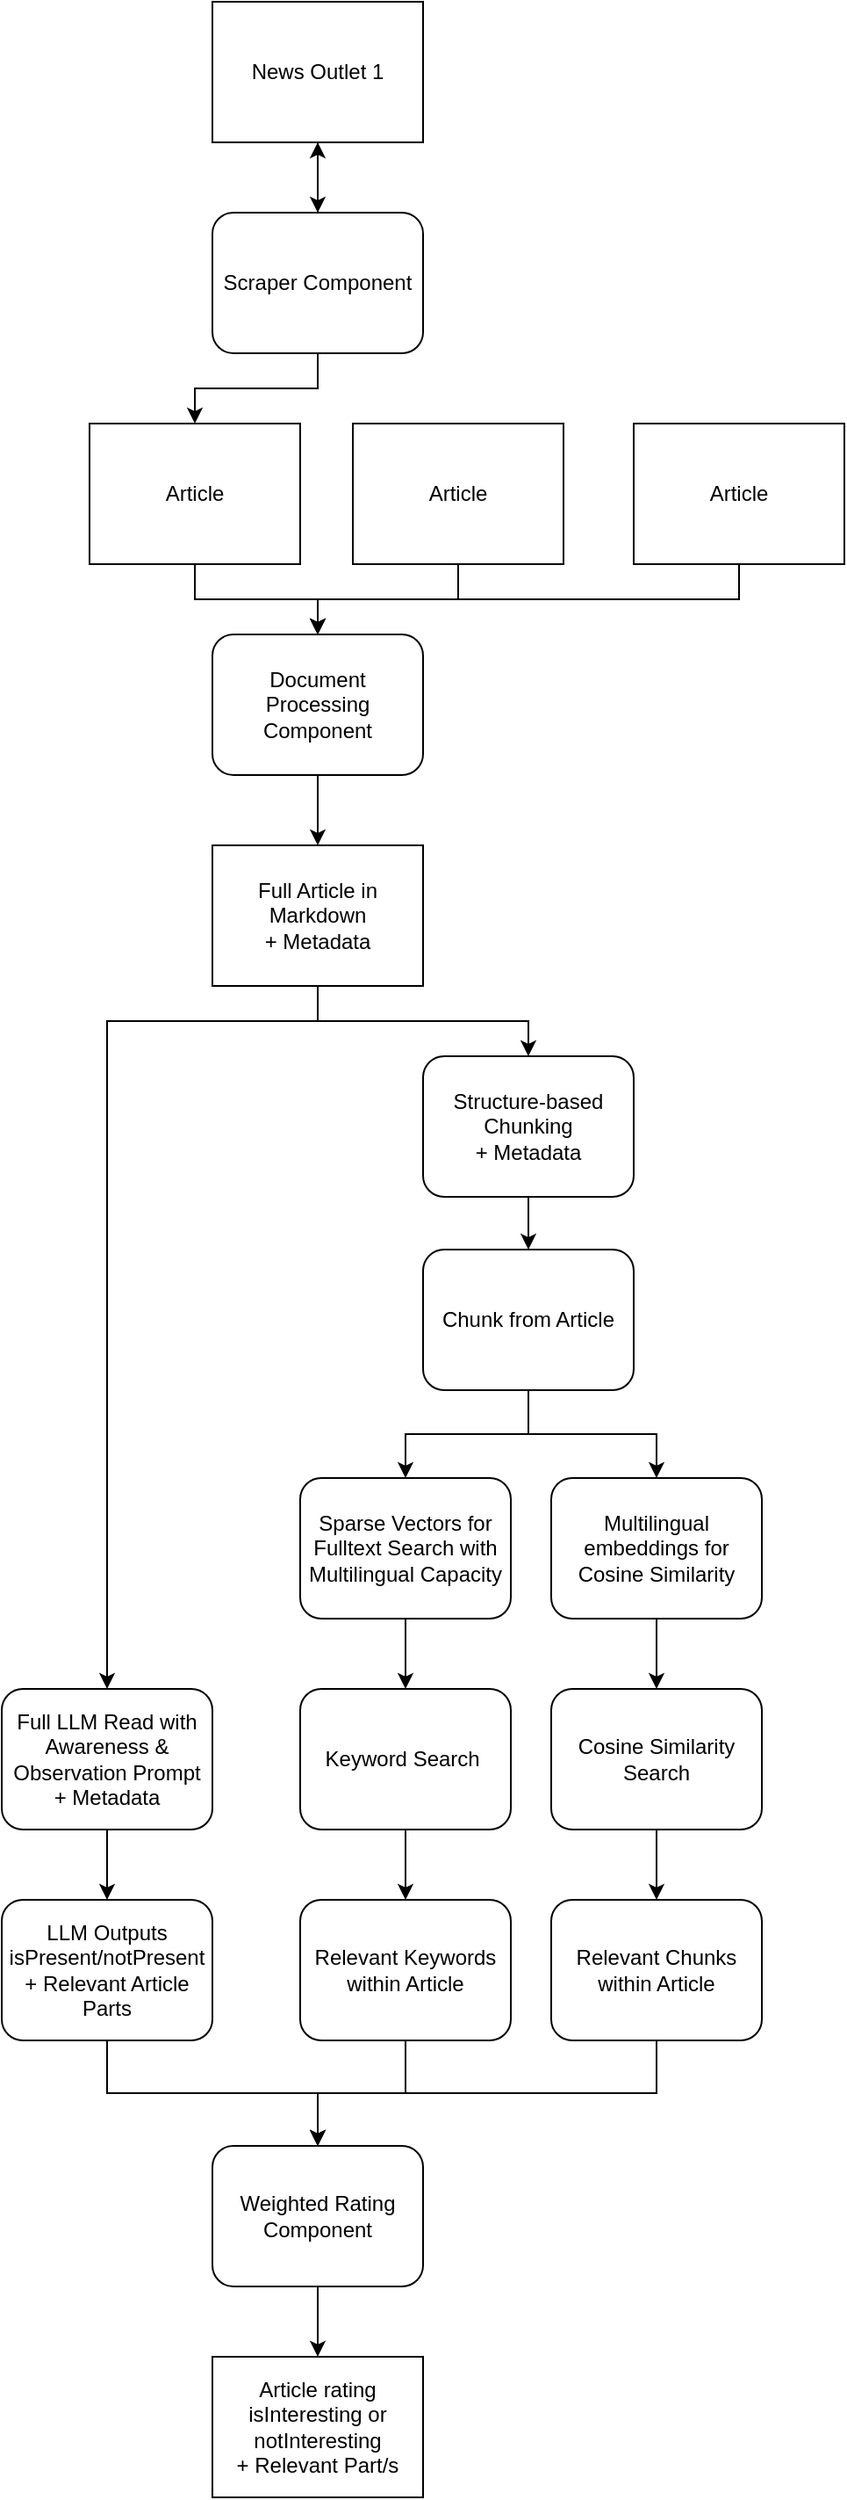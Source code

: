 <mxfile version="24.7.14">
  <diagram name="Page-1" id="5UMkAzWUIxxLxTI6kOtt">
    <mxGraphModel dx="1158" dy="701" grid="1" gridSize="10" guides="1" tooltips="1" connect="1" arrows="1" fold="1" page="1" pageScale="1" pageWidth="827" pageHeight="1169" math="0" shadow="0">
      <root>
        <mxCell id="0" />
        <mxCell id="1" parent="0" />
        <mxCell id="bEkGnUCjJTWDH3iZoQyt-36" style="edgeStyle=orthogonalEdgeStyle;rounded=0;orthogonalLoop=1;jettySize=auto;html=1;" edge="1" parent="1" source="bEkGnUCjJTWDH3iZoQyt-1" target="bEkGnUCjJTWDH3iZoQyt-29">
          <mxGeometry relative="1" as="geometry" />
        </mxCell>
        <mxCell id="bEkGnUCjJTWDH3iZoQyt-1" value="Article" style="rounded=0;whiteSpace=wrap;html=1;" vertex="1" parent="1">
          <mxGeometry x="90" y="240" width="120" height="80" as="geometry" />
        </mxCell>
        <mxCell id="bEkGnUCjJTWDH3iZoQyt-64" style="edgeStyle=orthogonalEdgeStyle;rounded=0;orthogonalLoop=1;jettySize=auto;html=1;entryX=0.5;entryY=0;entryDx=0;entryDy=0;" edge="1" parent="1" source="bEkGnUCjJTWDH3iZoQyt-20" target="bEkGnUCjJTWDH3iZoQyt-31">
          <mxGeometry relative="1" as="geometry" />
        </mxCell>
        <mxCell id="bEkGnUCjJTWDH3iZoQyt-20" value="News Outlet 1" style="rounded=0;whiteSpace=wrap;html=1;fillColor=none;" vertex="1" parent="1">
          <mxGeometry x="160" width="120" height="80" as="geometry" />
        </mxCell>
        <mxCell id="bEkGnUCjJTWDH3iZoQyt-27" style="edgeStyle=orthogonalEdgeStyle;rounded=0;orthogonalLoop=1;jettySize=auto;html=1;" edge="1" parent="1" target="bEkGnUCjJTWDH3iZoQyt-23">
          <mxGeometry relative="1" as="geometry">
            <mxPoint x="580" y="80" as="sourcePoint" />
          </mxGeometry>
        </mxCell>
        <mxCell id="bEkGnUCjJTWDH3iZoQyt-28" style="edgeStyle=orthogonalEdgeStyle;rounded=0;orthogonalLoop=1;jettySize=auto;html=1;" edge="1" parent="1" target="bEkGnUCjJTWDH3iZoQyt-24">
          <mxGeometry relative="1" as="geometry">
            <mxPoint x="580" y="80" as="sourcePoint" />
          </mxGeometry>
        </mxCell>
        <mxCell id="bEkGnUCjJTWDH3iZoQyt-51" style="edgeStyle=orthogonalEdgeStyle;rounded=0;orthogonalLoop=1;jettySize=auto;html=1;" edge="1" parent="1" source="bEkGnUCjJTWDH3iZoQyt-29" target="bEkGnUCjJTWDH3iZoQyt-44">
          <mxGeometry relative="1" as="geometry" />
        </mxCell>
        <mxCell id="bEkGnUCjJTWDH3iZoQyt-29" value="Document&lt;div&gt;Processing Component&lt;/div&gt;" style="rounded=1;whiteSpace=wrap;html=1;" vertex="1" parent="1">
          <mxGeometry x="160" y="360" width="120" height="80" as="geometry" />
        </mxCell>
        <mxCell id="bEkGnUCjJTWDH3iZoQyt-33" style="edgeStyle=orthogonalEdgeStyle;rounded=0;orthogonalLoop=1;jettySize=auto;html=1;" edge="1" parent="1" source="bEkGnUCjJTWDH3iZoQyt-31" target="bEkGnUCjJTWDH3iZoQyt-1">
          <mxGeometry relative="1" as="geometry" />
        </mxCell>
        <mxCell id="bEkGnUCjJTWDH3iZoQyt-34" style="edgeStyle=orthogonalEdgeStyle;rounded=0;orthogonalLoop=1;jettySize=auto;html=1;" edge="1" parent="1" source="bEkGnUCjJTWDH3iZoQyt-31" target="bEkGnUCjJTWDH3iZoQyt-20">
          <mxGeometry relative="1" as="geometry" />
        </mxCell>
        <mxCell id="bEkGnUCjJTWDH3iZoQyt-31" value="Scraper Component" style="rounded=1;whiteSpace=wrap;html=1;fillColor=none;" vertex="1" parent="1">
          <mxGeometry x="160" y="120" width="120" height="80" as="geometry" />
        </mxCell>
        <mxCell id="bEkGnUCjJTWDH3iZoQyt-46" style="edgeStyle=orthogonalEdgeStyle;rounded=0;orthogonalLoop=1;jettySize=auto;html=1;" edge="1" parent="1" source="bEkGnUCjJTWDH3iZoQyt-38" target="bEkGnUCjJTWDH3iZoQyt-41">
          <mxGeometry relative="1" as="geometry" />
        </mxCell>
        <mxCell id="bEkGnUCjJTWDH3iZoQyt-38" value="Full LLM Read with Awareness &amp;amp; Observation Prompt&lt;div&gt;+ Metadata&lt;/div&gt;" style="rounded=1;whiteSpace=wrap;html=1;" vertex="1" parent="1">
          <mxGeometry x="40" y="960" width="120" height="80" as="geometry" />
        </mxCell>
        <mxCell id="bEkGnUCjJTWDH3iZoQyt-57" style="edgeStyle=orthogonalEdgeStyle;rounded=0;orthogonalLoop=1;jettySize=auto;html=1;entryX=0.5;entryY=0;entryDx=0;entryDy=0;" edge="1" parent="1" source="bEkGnUCjJTWDH3iZoQyt-39" target="bEkGnUCjJTWDH3iZoQyt-42">
          <mxGeometry relative="1" as="geometry" />
        </mxCell>
        <mxCell id="bEkGnUCjJTWDH3iZoQyt-39" value="Sparse Vectors for Fulltext Search with Multilingual Capacity" style="rounded=1;whiteSpace=wrap;html=1;" vertex="1" parent="1">
          <mxGeometry x="210" y="840" width="120" height="80" as="geometry" />
        </mxCell>
        <mxCell id="bEkGnUCjJTWDH3iZoQyt-56" style="edgeStyle=orthogonalEdgeStyle;rounded=0;orthogonalLoop=1;jettySize=auto;html=1;" edge="1" parent="1" source="bEkGnUCjJTWDH3iZoQyt-40" target="bEkGnUCjJTWDH3iZoQyt-43">
          <mxGeometry relative="1" as="geometry" />
        </mxCell>
        <mxCell id="bEkGnUCjJTWDH3iZoQyt-40" value="Multilingual embeddings for Cosine Similarity" style="rounded=1;whiteSpace=wrap;html=1;" vertex="1" parent="1">
          <mxGeometry x="353" y="840" width="120" height="80" as="geometry" />
        </mxCell>
        <mxCell id="bEkGnUCjJTWDH3iZoQyt-74" style="edgeStyle=orthogonalEdgeStyle;rounded=0;orthogonalLoop=1;jettySize=auto;html=1;" edge="1" parent="1" source="bEkGnUCjJTWDH3iZoQyt-41" target="bEkGnUCjJTWDH3iZoQyt-59">
          <mxGeometry relative="1" as="geometry" />
        </mxCell>
        <mxCell id="bEkGnUCjJTWDH3iZoQyt-41" value="LLM Outputs isPresent/notPresent + Relevant Article Parts" style="rounded=1;whiteSpace=wrap;html=1;" vertex="1" parent="1">
          <mxGeometry x="40" y="1080" width="120" height="80" as="geometry" />
        </mxCell>
        <mxCell id="bEkGnUCjJTWDH3iZoQyt-69" style="edgeStyle=orthogonalEdgeStyle;rounded=0;orthogonalLoop=1;jettySize=auto;html=1;" edge="1" parent="1" source="bEkGnUCjJTWDH3iZoQyt-42" target="bEkGnUCjJTWDH3iZoQyt-65">
          <mxGeometry relative="1" as="geometry" />
        </mxCell>
        <mxCell id="bEkGnUCjJTWDH3iZoQyt-42" value="Keyword Search&amp;nbsp;" style="rounded=1;whiteSpace=wrap;html=1;" vertex="1" parent="1">
          <mxGeometry x="210" y="960" width="120" height="80" as="geometry" />
        </mxCell>
        <mxCell id="bEkGnUCjJTWDH3iZoQyt-70" style="edgeStyle=orthogonalEdgeStyle;rounded=0;orthogonalLoop=1;jettySize=auto;html=1;" edge="1" parent="1" source="bEkGnUCjJTWDH3iZoQyt-43" target="bEkGnUCjJTWDH3iZoQyt-66">
          <mxGeometry relative="1" as="geometry" />
        </mxCell>
        <mxCell id="bEkGnUCjJTWDH3iZoQyt-43" value="Cosine Similarity Search" style="rounded=1;whiteSpace=wrap;html=1;" vertex="1" parent="1">
          <mxGeometry x="353" y="960" width="120" height="80" as="geometry" />
        </mxCell>
        <mxCell id="bEkGnUCjJTWDH3iZoQyt-45" style="edgeStyle=orthogonalEdgeStyle;rounded=0;orthogonalLoop=1;jettySize=auto;html=1;" edge="1" parent="1" source="bEkGnUCjJTWDH3iZoQyt-44" target="bEkGnUCjJTWDH3iZoQyt-38">
          <mxGeometry relative="1" as="geometry">
            <Array as="points">
              <mxPoint x="220" y="580" />
              <mxPoint x="100" y="580" />
            </Array>
          </mxGeometry>
        </mxCell>
        <mxCell id="bEkGnUCjJTWDH3iZoQyt-48" style="edgeStyle=orthogonalEdgeStyle;rounded=0;orthogonalLoop=1;jettySize=auto;html=1;" edge="1" parent="1" source="bEkGnUCjJTWDH3iZoQyt-44" target="bEkGnUCjJTWDH3iZoQyt-47">
          <mxGeometry relative="1" as="geometry" />
        </mxCell>
        <mxCell id="bEkGnUCjJTWDH3iZoQyt-44" value="Full Article in Markdown&lt;div&gt;+ Metadata&lt;br&gt;&lt;/div&gt;" style="rounded=0;whiteSpace=wrap;html=1;" vertex="1" parent="1">
          <mxGeometry x="160" y="480" width="120" height="80" as="geometry" />
        </mxCell>
        <mxCell id="bEkGnUCjJTWDH3iZoQyt-53" style="edgeStyle=orthogonalEdgeStyle;rounded=0;orthogonalLoop=1;jettySize=auto;html=1;" edge="1" parent="1" source="bEkGnUCjJTWDH3iZoQyt-47" target="bEkGnUCjJTWDH3iZoQyt-52">
          <mxGeometry relative="1" as="geometry" />
        </mxCell>
        <mxCell id="bEkGnUCjJTWDH3iZoQyt-47" value="Structure-based Chunking&lt;div&gt;+ Metadata&lt;br&gt;&lt;/div&gt;" style="rounded=1;whiteSpace=wrap;html=1;" vertex="1" parent="1">
          <mxGeometry x="280" y="600" width="120" height="80" as="geometry" />
        </mxCell>
        <mxCell id="bEkGnUCjJTWDH3iZoQyt-54" style="edgeStyle=orthogonalEdgeStyle;rounded=0;orthogonalLoop=1;jettySize=auto;html=1;" edge="1" parent="1" source="bEkGnUCjJTWDH3iZoQyt-52" target="bEkGnUCjJTWDH3iZoQyt-39">
          <mxGeometry relative="1" as="geometry" />
        </mxCell>
        <mxCell id="bEkGnUCjJTWDH3iZoQyt-55" style="edgeStyle=orthogonalEdgeStyle;rounded=0;orthogonalLoop=1;jettySize=auto;html=1;" edge="1" parent="1" source="bEkGnUCjJTWDH3iZoQyt-52" target="bEkGnUCjJTWDH3iZoQyt-40">
          <mxGeometry relative="1" as="geometry" />
        </mxCell>
        <mxCell id="bEkGnUCjJTWDH3iZoQyt-52" value="Chunk from Article" style="rounded=1;whiteSpace=wrap;html=1;" vertex="1" parent="1">
          <mxGeometry x="280" y="710" width="120" height="80" as="geometry" />
        </mxCell>
        <mxCell id="bEkGnUCjJTWDH3iZoQyt-58" value="Article rating&lt;br&gt;isInteresting or notInteresting&lt;div&gt;+ Relevant Part/s&lt;/div&gt;" style="rounded=0;whiteSpace=wrap;html=1;" vertex="1" parent="1">
          <mxGeometry x="160" y="1340" width="120" height="80" as="geometry" />
        </mxCell>
        <mxCell id="bEkGnUCjJTWDH3iZoQyt-60" style="edgeStyle=orthogonalEdgeStyle;rounded=0;orthogonalLoop=1;jettySize=auto;html=1;" edge="1" parent="1" source="bEkGnUCjJTWDH3iZoQyt-59" target="bEkGnUCjJTWDH3iZoQyt-58">
          <mxGeometry relative="1" as="geometry" />
        </mxCell>
        <mxCell id="bEkGnUCjJTWDH3iZoQyt-59" value="Weighted Rating Component" style="rounded=1;whiteSpace=wrap;html=1;" vertex="1" parent="1">
          <mxGeometry x="160" y="1220" width="120" height="80" as="geometry" />
        </mxCell>
        <mxCell id="bEkGnUCjJTWDH3iZoQyt-72" style="edgeStyle=orthogonalEdgeStyle;rounded=0;orthogonalLoop=1;jettySize=auto;html=1;" edge="1" parent="1" source="bEkGnUCjJTWDH3iZoQyt-65" target="bEkGnUCjJTWDH3iZoQyt-59">
          <mxGeometry relative="1" as="geometry" />
        </mxCell>
        <mxCell id="bEkGnUCjJTWDH3iZoQyt-65" value="&lt;div&gt;&lt;span style=&quot;background-color: initial;&quot;&gt;Relevant Keywords within Article&lt;/span&gt;&lt;br&gt;&lt;/div&gt;" style="rounded=1;whiteSpace=wrap;html=1;" vertex="1" parent="1">
          <mxGeometry x="210" y="1080" width="120" height="80" as="geometry" />
        </mxCell>
        <mxCell id="bEkGnUCjJTWDH3iZoQyt-73" style="edgeStyle=orthogonalEdgeStyle;rounded=0;orthogonalLoop=1;jettySize=auto;html=1;" edge="1" parent="1" source="bEkGnUCjJTWDH3iZoQyt-66" target="bEkGnUCjJTWDH3iZoQyt-59">
          <mxGeometry relative="1" as="geometry">
            <Array as="points">
              <mxPoint x="413" y="1190" />
              <mxPoint x="220" y="1190" />
            </Array>
          </mxGeometry>
        </mxCell>
        <mxCell id="bEkGnUCjJTWDH3iZoQyt-66" value="Relevant Chunks within Article" style="rounded=1;whiteSpace=wrap;html=1;" vertex="1" parent="1">
          <mxGeometry x="353" y="1080" width="120" height="80" as="geometry" />
        </mxCell>
        <mxCell id="bEkGnUCjJTWDH3iZoQyt-77" style="edgeStyle=orthogonalEdgeStyle;rounded=0;orthogonalLoop=1;jettySize=auto;html=1;" edge="1" parent="1" source="bEkGnUCjJTWDH3iZoQyt-75" target="bEkGnUCjJTWDH3iZoQyt-29">
          <mxGeometry relative="1" as="geometry" />
        </mxCell>
        <mxCell id="bEkGnUCjJTWDH3iZoQyt-75" value="Article" style="rounded=0;whiteSpace=wrap;html=1;" vertex="1" parent="1">
          <mxGeometry x="240" y="240" width="120" height="80" as="geometry" />
        </mxCell>
        <mxCell id="bEkGnUCjJTWDH3iZoQyt-78" style="edgeStyle=orthogonalEdgeStyle;rounded=0;orthogonalLoop=1;jettySize=auto;html=1;" edge="1" parent="1" source="bEkGnUCjJTWDH3iZoQyt-76" target="bEkGnUCjJTWDH3iZoQyt-29">
          <mxGeometry relative="1" as="geometry">
            <Array as="points">
              <mxPoint x="460" y="340" />
              <mxPoint x="220" y="340" />
            </Array>
          </mxGeometry>
        </mxCell>
        <mxCell id="bEkGnUCjJTWDH3iZoQyt-76" value="Article" style="rounded=0;whiteSpace=wrap;html=1;" vertex="1" parent="1">
          <mxGeometry x="400" y="240" width="120" height="80" as="geometry" />
        </mxCell>
      </root>
    </mxGraphModel>
  </diagram>
</mxfile>
